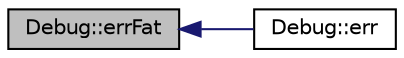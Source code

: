 digraph "Debug::errFat"
{
  edge [fontname="Helvetica",fontsize="10",labelfontname="Helvetica",labelfontsize="10"];
  node [fontname="Helvetica",fontsize="10",shape=record];
  rankdir="LR";
  Node18 [label="Debug::errFat",height=0.2,width=0.4,color="black", fillcolor="grey75", style="filled", fontcolor="black"];
  Node18 -> Node19 [dir="back",color="midnightblue",fontsize="10",style="solid"];
  Node19 [label="Debug::err",height=0.2,width=0.4,color="black", fillcolor="white", style="filled",URL="$class_debug.html#a8937e0f08ba09157f0d6660b2a0a02f1"];
}
